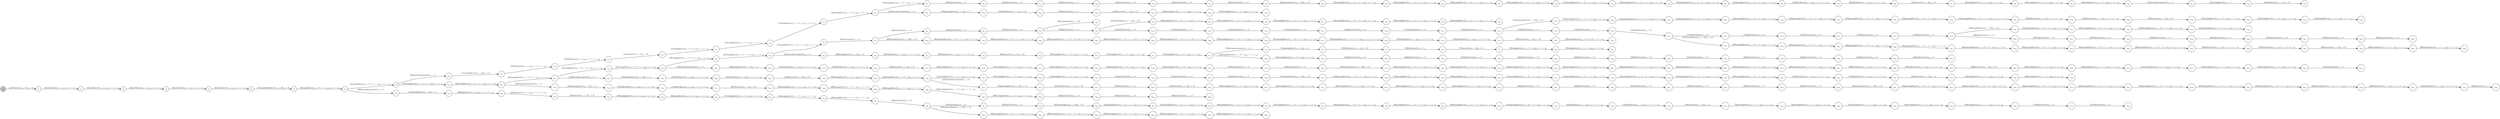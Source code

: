 digraph EFSM{
  graph [rankdir="LR", fontname="Latin Modern Math"];
  node [color="black", fillcolor="white", shape="circle", style="filled", fontname="Latin Modern Math"];
  edge [fontname="Latin Modern Math"];

  s0[fillcolor="gray", label=<s<sub>0</sub>>];
  s1[label=<s<sub>1</sub>>];
  s2[label=<s<sub>2</sub>>];
  s3[label=<s<sub>3</sub>>];
  s4[label=<s<sub>4</sub>>];
  s5[label=<s<sub>5</sub>>];
  s6[label=<s<sub>6</sub>>];
  s7[label=<s<sub>7</sub>>];
  s8[label=<s<sub>8</sub>>];
  s9[label=<s<sub>9</sub>>];
  s10[label=<s<sub>10</sub>>];
  s11[label=<s<sub>11</sub>>];
  s12[label=<s<sub>12</sub>>];
  s13[label=<s<sub>13</sub>>];
  s14[label=<s<sub>14</sub>>];
  s15[label=<s<sub>15</sub>>];
  s16[label=<s<sub>16</sub>>];
  s17[label=<s<sub>17</sub>>];
  s18[label=<s<sub>18</sub>>];
  s19[label=<s<sub>19</sub>>];
  s20[label=<s<sub>20</sub>>];
  s21[label=<s<sub>21</sub>>];
  s22[label=<s<sub>22</sub>>];
  s23[label=<s<sub>23</sub>>];
  s24[label=<s<sub>24</sub>>];
  s25[label=<s<sub>25</sub>>];
  s26[label=<s<sub>26</sub>>];
  s27[label=<s<sub>27</sub>>];
  s28[label=<s<sub>28</sub>>];
  s29[label=<s<sub>29</sub>>];
  s30[label=<s<sub>30</sub>>];
  s31[label=<s<sub>31</sub>>];
  s32[label=<s<sub>32</sub>>];
  s33[label=<s<sub>33</sub>>];
  s34[label=<s<sub>34</sub>>];
  s35[label=<s<sub>35</sub>>];
  s36[label=<s<sub>36</sub>>];
  s37[label=<s<sub>37</sub>>];
  s38[label=<s<sub>38</sub>>];
  s39[label=<s<sub>39</sub>>];
  s40[label=<s<sub>40</sub>>];
  s41[label=<s<sub>41</sub>>];
  s42[label=<s<sub>42</sub>>];
  s43[label=<s<sub>43</sub>>];
  s44[label=<s<sub>44</sub>>];
  s45[label=<s<sub>45</sub>>];
  s46[label=<s<sub>46</sub>>];
  s47[label=<s<sub>47</sub>>];
  s48[label=<s<sub>48</sub>>];
  s49[label=<s<sub>49</sub>>];
  s50[label=<s<sub>50</sub>>];
  s51[label=<s<sub>51</sub>>];
  s52[label=<s<sub>52</sub>>];
  s53[label=<s<sub>53</sub>>];
  s54[label=<s<sub>54</sub>>];
  s55[label=<s<sub>55</sub>>];
  s56[label=<s<sub>56</sub>>];
  s57[label=<s<sub>57</sub>>];
  s58[label=<s<sub>58</sub>>];
  s59[label=<s<sub>59</sub>>];
  s60[label=<s<sub>60</sub>>];
  s61[label=<s<sub>61</sub>>];
  s62[label=<s<sub>62</sub>>];
  s63[label=<s<sub>63</sub>>];
  s64[label=<s<sub>64</sub>>];
  s65[label=<s<sub>65</sub>>];
  s66[label=<s<sub>66</sub>>];
  s67[label=<s<sub>67</sub>>];
  s68[label=<s<sub>68</sub>>];
  s69[label=<s<sub>69</sub>>];
  s70[label=<s<sub>70</sub>>];
  s71[label=<s<sub>71</sub>>];
  s72[label=<s<sub>72</sub>>];
  s73[label=<s<sub>73</sub>>];
  s74[label=<s<sub>74</sub>>];
  s75[label=<s<sub>75</sub>>];
  s76[label=<s<sub>76</sub>>];
  s77[label=<s<sub>77</sub>>];
  s78[label=<s<sub>78</sub>>];
  s79[label=<s<sub>79</sub>>];
  s80[label=<s<sub>80</sub>>];
  s81[label=<s<sub>81</sub>>];
  s82[label=<s<sub>82</sub>>];
  s83[label=<s<sub>83</sub>>];
  s84[label=<s<sub>84</sub>>];
  s85[label=<s<sub>85</sub>>];
  s86[label=<s<sub>86</sub>>];
  s87[label=<s<sub>87</sub>>];
  s88[label=<s<sub>88</sub>>];
  s89[label=<s<sub>89</sub>>];
  s90[label=<s<sub>90</sub>>];
  s91[label=<s<sub>91</sub>>];
  s92[label=<s<sub>92</sub>>];
  s93[label=<s<sub>93</sub>>];
  s94[label=<s<sub>94</sub>>];
  s95[label=<s<sub>95</sub>>];
  s96[label=<s<sub>96</sub>>];
  s97[label=<s<sub>97</sub>>];
  s98[label=<s<sub>98</sub>>];
  s99[label=<s<sub>99</sub>>];
  s100[label=<s<sub>100</sub>>];
  s101[label=<s<sub>101</sub>>];
  s102[label=<s<sub>102</sub>>];
  s103[label=<s<sub>103</sub>>];
  s104[label=<s<sub>104</sub>>];
  s105[label=<s<sub>105</sub>>];
  s106[label=<s<sub>106</sub>>];
  s107[label=<s<sub>107</sub>>];
  s108[label=<s<sub>108</sub>>];
  s109[label=<s<sub>109</sub>>];
  s110[label=<s<sub>110</sub>>];
  s111[label=<s<sub>111</sub>>];
  s112[label=<s<sub>112</sub>>];
  s113[label=<s<sub>113</sub>>];
  s114[label=<s<sub>114</sub>>];
  s115[label=<s<sub>115</sub>>];
  s116[label=<s<sub>116</sub>>];
  s117[label=<s<sub>117</sub>>];
  s118[label=<s<sub>118</sub>>];
  s119[label=<s<sub>119</sub>>];
  s120[label=<s<sub>120</sub>>];
  s121[label=<s<sub>121</sub>>];
  s122[label=<s<sub>122</sub>>];
  s123[label=<s<sub>123</sub>>];
  s124[label=<s<sub>124</sub>>];
  s125[label=<s<sub>125</sub>>];
  s126[label=<s<sub>126</sub>>];
  s127[label=<s<sub>127</sub>>];
  s128[label=<s<sub>128</sub>>];
  s129[label=<s<sub>129</sub>>];
  s130[label=<s<sub>130</sub>>];
  s131[label=<s<sub>131</sub>>];
  s132[label=<s<sub>132</sub>>];
  s133[label=<s<sub>133</sub>>];
  s134[label=<s<sub>134</sub>>];
  s135[label=<s<sub>135</sub>>];
  s136[label=<s<sub>136</sub>>];
  s137[label=<s<sub>137</sub>>];
  s138[label=<s<sub>138</sub>>];
  s139[label=<s<sub>139</sub>>];
  s140[label=<s<sub>140</sub>>];
  s141[label=<s<sub>141</sub>>];
  s142[label=<s<sub>142</sub>>];
  s143[label=<s<sub>143</sub>>];
  s144[label=<s<sub>144</sub>>];
  s145[label=<s<sub>145</sub>>];
  s146[label=<s<sub>146</sub>>];
  s147[label=<s<sub>147</sub>>];
  s148[label=<s<sub>148</sub>>];
  s149[label=<s<sub>149</sub>>];
  s150[label=<s<sub>150</sub>>];
  s151[label=<s<sub>151</sub>>];
  s152[label=<s<sub>152</sub>>];
  s153[label=<s<sub>153</sub>>];
  s154[label=<s<sub>154</sub>>];
  s155[label=<s<sub>155</sub>>];
  s156[label=<s<sub>156</sub>>];
  s157[label=<s<sub>157</sub>>];
  s158[label=<s<sub>158</sub>>];
  s159[label=<s<sub>159</sub>>];
  s160[label=<s<sub>160</sub>>];
  s161[label=<s<sub>161</sub>>];
  s162[label=<s<sub>162</sub>>];
  s163[label=<s<sub>163</sub>>];
  s164[label=<s<sub>164</sub>>];
  s165[label=<s<sub>165</sub>>];
  s166[label=<s<sub>166</sub>>];
  s167[label=<s<sub>167</sub>>];
  s168[label=<s<sub>168</sub>>];
  s169[label=<s<sub>169</sub>>];
  s170[label=<s<sub>170</sub>>];
  s171[label=<s<sub>171</sub>>];
  s172[label=<s<sub>172</sub>>];
  s173[label=<s<sub>173</sub>>];
  s174[label=<s<sub>174</sub>>];
  s175[label=<s<sub>175</sub>>];
  s176[label=<s<sub>176</sub>>];
  s177[label=<s<sub>177</sub>>];
  s178[label=<s<sub>178</sub>>];
  s179[label=<s<sub>179</sub>>];
  s180[label=<s<sub>180</sub>>];
  s181[label=<s<sub>181</sub>>];
  s182[label=<s<sub>182</sub>>];
  s183[label=<s<sub>183</sub>>];
  s184[label=<s<sub>184</sub>>];
  s185[label=<s<sub>185</sub>>];
  s186[label=<s<sub>186</sub>>];
  s187[label=<s<sub>187</sub>>];
  s188[label=<s<sub>188</sub>>];
  s189[label=<s<sub>189</sub>>];
  s190[label=<s<sub>190</sub>>];
  s191[label=<s<sub>191</sub>>];
  s192[label=<s<sub>192</sub>>];
  s193[label=<s<sub>193</sub>>];
  s194[label=<s<sub>194</sub>>];
  s195[label=<s<sub>195</sub>>];
  s196[label=<s<sub>196</sub>>];
  s197[label=<s<sub>197</sub>>];
  s198[label=<s<sub>198</sub>>];
  s199[label=<s<sub>199</sub>>];
  s200[label=<s<sub>200</sub>>];
  s201[label=<s<sub>201</sub>>];
  s202[label=<s<sub>202</sub>>];
  s203[label=<s<sub>203</sub>>];
  s204[label=<s<sub>204</sub>>];
  s205[label=<s<sub>205</sub>>];
  s206[label=<s<sub>206</sub>>];
  s207[label=<s<sub>207</sub>>];
  s208[label=<s<sub>208</sub>>];
  s209[label=<s<sub>209</sub>>];
  s210[label=<s<sub>210</sub>>];
  s211[label=<s<sub>211</sub>>];
  s212[label=<s<sub>212</sub>>];
  s213[label=<s<sub>213</sub>>];
  s214[label=<s<sub>214</sub>>];
  s215[label=<s<sub>215</sub>>];
  s216[label=<s<sub>216</sub>>];
  s217[label=<s<sub>217</sub>>];
  s218[label=<s<sub>218</sub>>];
  s219[label=<s<sub>219</sub>>];
  s220[label=<s<sub>220</sub>>];
  s221[label=<s<sub>221</sub>>];
  s222[label=<s<sub>222</sub>>];
  s223[label=<s<sub>223</sub>>];
  s224[label=<s<sub>224</sub>>];
  s225[label=<s<sub>225</sub>>];
  s226[label=<s<sub>226</sub>>];
  s227[label=<s<sub>227</sub>>];
  s228[label=<s<sub>228</sub>>];
  s229[label=<s<sub>229</sub>>];
  s230[label=<s<sub>230</sub>>];
  s231[label=<s<sub>231</sub>>];
  s232[label=<s<sub>232</sub>>];
  s233[label=<s<sub>233</sub>>];
  s234[label=<s<sub>234</sub>>];
  s235[label=<s<sub>235</sub>>];
  s236[label=<s<sub>236</sub>>];
  s237[label=<s<sub>237</sub>>];
  s238[label=<s<sub>238</sub>>];
  s239[label=<s<sub>239</sub>>];
  s240[label=<s<sub>240</sub>>];
  s241[label=<s<sub>241</sub>>];
  s242[label=<s<sub>242</sub>>];
  s243[label=<s<sub>243</sub>>];
  s244[label=<s<sub>244</sub>>];
  s245[label=<s<sub>245</sub>>];
  s246[label=<s<sub>246</sub>>];
  s247[label=<s<sub>247</sub>>];
  s248[label=<s<sub>248</sub>>];
  s249[label=<s<sub>249</sub>>];
  s250[label=<s<sub>250</sub>>];
  s251[label=<s<sub>251</sub>>];
  s252[label=<s<sub>252</sub>>];
  s253[label=<s<sub>253</sub>>];
  s254[label=<s<sub>254</sub>>];
  s255[label=<s<sub>255</sub>>];
  s256[label=<s<sub>256</sub>>];
  s257[label=<s<sub>257</sub>>];
  s258[label=<s<sub>258</sub>>];
  s259[label=<s<sub>259</sub>>];
  s260[label=<s<sub>260</sub>>];
  s261[label=<s<sub>261</sub>>];
  s262[label=<s<sub>262</sub>>];
  s263[label=<s<sub>263</sub>>];
  s264[label=<s<sub>264</sub>>];
  s265[label=<s<sub>265</sub>>];
  s266[label=<s<sub>266</sub>>];
  s267[label=<s<sub>267</sub>>];
  s268[label=<s<sub>268</sub>>];
  s269[label=<s<sub>269</sub>>];
  s270[label=<s<sub>270</sub>>];
  s271[label=<s<sub>271</sub>>];
  s272[label=<s<sub>272</sub>>];
  s273[label=<s<sub>273</sub>>];
  s274[label=<s<sub>274</sub>>];
  s275[label=<s<sub>275</sub>>];
  s276[label=<s<sub>276</sub>>];
  s277[label=<s<sub>277</sub>>];
  s278[label=<s<sub>278</sub>>];
  s279[label=<s<sub>279</sub>>];
  s280[label=<s<sub>280</sub>>];
  s281[label=<s<sub>281</sub>>];
  s282[label=<s<sub>282</sub>>];
  s283[label=<s<sub>283</sub>>];
  s284[label=<s<sub>284</sub>>];
  s285[label=<s<sub>285</sub>>];
  s286[label=<s<sub>286</sub>>];
  s287[label=<s<sub>287</sub>>];
  s288[label=<s<sub>288</sub>>];
  s289[label=<s<sub>289</sub>>];
  s290[label=<s<sub>290</sub>>];
  s291[label=<s<sub>291</sub>>];
  s292[label=<s<sub>292</sub>>];
  s293[label=<s<sub>293</sub>>];
  s294[label=<s<sub>294</sub>>];
  s295[label=<s<sub>295</sub>>];
  s296[label=<s<sub>296</sub>>];
  s297[label=<s<sub>297</sub>>];
  s298[label=<s<sub>298</sub>>];
  s299[label=<s<sub>299</sub>>];
  s300[label=<s<sub>300</sub>>];
  s301[label=<s<sub>301</sub>>];
  s302[label=<s<sub>302</sub>>];
  s303[label=<s<sub>303</sub>>];
  s304[label=<s<sub>304</sub>>];
  s305[label=<s<sub>305</sub>>];

  s0->s1[label=<<i> [1]setTimer:0/o<sub>1</sub> := 5&#91;r<sub>1</sub> := 4&#93;</i>>];
  s1->s2[label=<<i> [2]waitTimer:0/o<sub>1</sub> := r<sub>1</sub>&#91;r<sub>1</sub> := -1 + r<sub>1</sub>&#93;</i>>];
  s2->s3[label=<<i> [3]waitTimer:0/o<sub>1</sub> := r<sub>1</sub>&#91;r<sub>1</sub> := -1 + r<sub>1</sub>&#93;</i>>];
  s3->s4[label=<<i> [4]waitTimer:0/o<sub>1</sub> := r<sub>1</sub>&#91;r<sub>1</sub> := -1 + r<sub>1</sub>&#93;</i>>];
  s4->s5[label=<<i> [5]waitTimer:0/o<sub>1</sub> := r<sub>1</sub>&#91;r<sub>1</sub> := -1 + r<sub>1</sub>&#93;</i>>];
  s5->s6[label=<<i> [6]waitTimer:0/o<sub>1</sub> := r<sub>1</sub>&#91;r<sub>1</sub> := -1 + r<sub>1</sub>&#93;</i>>];
  s6->s7[label=<<i> [7]systemInitReady:0/o<sub>1</sub> := 10&#91;r<sub>2</sub> := 0&#93;</i>>];
  s7->s8[label=<<i> [8]closingDoor:0/o<sub>1</sub> := 9 + -1 &times; r<sub>2</sub>&#91;r<sub>2</sub> := 1 + r<sub>2</sub>&#93;</i>>];
  s8->s9[label=<<i> [9]closingDoor:0/o<sub>1</sub> := 9 + -1 &times; r<sub>2</sub>&#91;r<sub>2</sub> := 1 + r<sub>2</sub>&#93;</i>>];
  s9->s10[label=<<i> [10]buttonInterrupted:0/o<sub>1</sub> := 3</i>>];
  s10->s11[label=<<i> [11]openingDoor:0/o<sub>1</sub> := 2&#91;r<sub>3</sub> := 1&#93;</i>>];
  s11->s12[label=<<i> [12]fullyOpen:0/o<sub>1</sub> := r<sub>3</sub>&#91;r<sub>3</sub> := 1 + -1 &times; r<sub>3</sub>&#93;</i>>];
  s12->s13[label=<<i> [13]fullyOpen:0/o<sub>1</sub> := r<sub>3</sub>&#91;r<sub>3</sub> := 1 + -1 &times; r<sub>3</sub>&#93;</i>>];
  s13->s14[label=<<i> [14]timeout:0/o<sub>1</sub> := 5&#91;r<sub>4</sub> := 9&#93;</i>>];
  s14->s15[label=<<i> [15]closingDoor:0/o<sub>1</sub> := -5 + r<sub>4</sub>&#91;r<sub>4</sub> := -1 + r<sub>4</sub>&#93;</i>>];
  s15->s16[label=<<i> [16]closingDoor:0/o<sub>1</sub> := -5 + r<sub>4</sub>&#91;r<sub>4</sub> := -1 + r<sub>4</sub>&#93;</i>>];
  s16->s17[label=<<i> [17]closingDoor:0/o<sub>1</sub> := -5 + r<sub>4</sub>&#91;r<sub>4</sub> := -1 + r<sub>4</sub>&#93;</i>>];
  s17->s18[label=<<i> [18]closingDoor:0/o<sub>1</sub> := -5 + r<sub>4</sub>&#91;r<sub>4</sub> := -1 + r<sub>4</sub>&#93;</i>>];
  s18->s19[label=<<i> [19]closingDoor:0/o<sub>1</sub> := -5 + r<sub>4</sub>&#91;r<sub>4</sub> := -1 + r<sub>4</sub>&#93;</i>>];
  s19->s20[label=<<i> [20]fullyClosed:0/o<sub>1</sub> := 0</i>>];
  s20->s21[label=<<i> [21]fullyClosed:0/o<sub>1</sub> := 0</i>>];
  s21->s22[label=<<i> [22]fullyClosed:0/o<sub>1</sub> := 0</i>>];
  s22->s23[label=<<i> [23]fullyClosed:0/o<sub>1</sub> := 0</i>>];
  s23->s24[label=<<i> [24]fullyClosed:0/o<sub>1</sub> := 0</i>>];
  s24->s25[label=<<i> [25]fullyClosed:0/o<sub>1</sub> := 0</i>>];
  s25->s26[label=<<i> [26]requestOpen:0/o<sub>1</sub> := 10&#91;r<sub>5</sub> := 2&#93;</i>>];
  s26->s27[label=<<i> [27]openingDoor:0/o<sub>1</sub> := 11 + -1 &times; r<sub>5</sub>&#91;r<sub>5</sub> := 1 + r<sub>5</sub>&#93;</i>>];
  s27->s28[label=<<i> [28]openingDoor:0/o<sub>1</sub> := 11 + -1 &times; r<sub>5</sub>&#91;r<sub>5</sub> := 1 + r<sub>5</sub>&#93;</i>>];
  s28->s29[label=<<i> [29]openingDoor:0/o<sub>1</sub> := 11 + -1 &times; r<sub>5</sub>&#91;r<sub>5</sub> := 1 + r<sub>5</sub>&#93;</i>>];
  s29->s30[label=<<i> [30]openingDoor:0/o<sub>1</sub> := 11 + -1 &times; r<sub>5</sub>&#91;r<sub>5</sub> := 1 + r<sub>5</sub>&#93;</i>>];
  s30->s31[label=<<i> [31]openingDoor:0/o<sub>1</sub> := 11 + -1 &times; r<sub>5</sub>&#91;r<sub>5</sub> := 1 + r<sub>5</sub>&#93;</i>>];
  s31->s32[label=<<i> [32]openingDoor:0/o<sub>1</sub> := 11 + -1 &times; r<sub>5</sub>&#91;r<sub>5</sub> := 1 + r<sub>5</sub>&#93;</i>>];
  s32->s33[label=<<i> [33]openingDoor:0/o<sub>1</sub> := 11 + -1 &times; r<sub>5</sub>&#91;r<sub>5</sub> := 1 + r<sub>5</sub>&#93;</i>>];
  s33->s34[label=<<i> [34]openingDoor:0/o<sub>1</sub> := 11 + -1 &times; r<sub>5</sub>&#91;r<sub>5</sub> := 1 + r<sub>5</sub>&#93;</i>>];
  s34->s35[label=<<i> [35]fullyOpen:0/o<sub>1</sub> := r<sub>3</sub>&#91;r<sub>3</sub> := 1 + -1 &times; r<sub>3</sub>&#93;</i>>];
  s35->s36[label=<<i> [36]fullyOpen:0/o<sub>1</sub> := r<sub>3</sub>&#91;r<sub>3</sub> := 1 + -1 &times; r<sub>3</sub>&#93;</i>>];
  s36->s37[label=<<i> [37]timeout:0/o<sub>1</sub> := 5&#91;r<sub>6</sub> := 5&#93;</i>>];
  s37->s38[label=<<i> [38]closingDoor:0/o<sub>1</sub> := -1 + r<sub>6</sub>&#91;r<sub>6</sub> := -1 + r<sub>6</sub>&#93;</i>>];
  s38->s39[label=<<i> [39]closingDoor:0/o<sub>1</sub> := -1 + r<sub>6</sub>&#91;r<sub>6</sub> := -1 + r<sub>6</sub>&#93;</i>>];
  s39->s40[label=<<i> [40]closingDoor:0/o<sub>1</sub> := -1 + r<sub>6</sub>&#91;r<sub>6</sub> := -1 + r<sub>6</sub>&#93;</i>>];
  s40->s41[label=<<i> [41]buttonInterrupted:0/o<sub>1</sub> := 3</i>>];
  s41->s42[label=<<i> [42]openingDoor:0/o<sub>1</sub> := 2</i>>];
  s42->s43[label=<<i> [43]fullyOpen:0/o<sub>1</sub> := 1&#91;r<sub>7</sub> := 0&#93;</i>>];
  s9->s44[label=<<i> [44]closingDoor:0/o<sub>1</sub> := 9 + -1 &times; r<sub>2</sub>&#91;r<sub>2</sub> := 1 + r<sub>2</sub>&#93;</i>>];
  s44->s45[label=<<i> [45]closingDoor:0/o<sub>1</sub> := 9 + -1 &times; r<sub>2</sub>&#91;r<sub>2</sub> := 1 + r<sub>2</sub>&#93;</i>>];
  s45->s46[label=<<i> [46]closingDoor:0/o<sub>1</sub> := 9 + -1 &times; r<sub>2</sub>&#91;r<sub>2</sub> := 1 + r<sub>2</sub>&#93;</i>>];
  s46->s47[label=<<i> [47]closingDoor:0/o<sub>1</sub> := 9 + -1 &times; r<sub>2</sub>&#91;r<sub>2</sub> := 1 + r<sub>2</sub>&#93;</i>>];
  s47->s48[label=<<i> [48]closingDoor:0/o<sub>1</sub> := 9 + -1 &times; r<sub>2</sub>&#91;r<sub>2</sub> := 1 + r<sub>2</sub>&#93;</i>>];
  s48->s49[label=<<i> [49]closingDoor:0/o<sub>1</sub> := 9 + -1 &times; r<sub>2</sub>&#91;r<sub>2</sub> := 1 + r<sub>2</sub>&#93;</i>>];
  s49->s50[label=<<i> [50]closingDoor:0/o<sub>1</sub> := 9 + -1 &times; r<sub>2</sub>&#91;r<sub>2</sub> := 1 + r<sub>2</sub>&#93;</i>>];
  s50->s51[label=<<i> [51]closingDoor:0/o<sub>1</sub> := 9 + -1 &times; r<sub>2</sub>&#91;r<sub>2</sub> := 1 + r<sub>2</sub>&#93;</i>>];
  s51->s52[label=<<i> [52]fullyClosed:0/o<sub>1</sub> := 0</i>>];
  s52->s53[label=<<i> [53]fullyClosed:0/o<sub>1</sub> := 0</i>>];
  s53->s54[label=<<i> [54]fullyClosed:0/o<sub>1</sub> := 0</i>>];
  s54->s55[label=<<i> [55]fullyClosed:0/o<sub>1</sub> := 0</i>>];
  s55->s56[label=<<i> [56]requestOpen:0/o<sub>1</sub> := 10</i>>];
  s55->s57[label=<<i> [57]fullyClosed:0/o<sub>1</sub> := 0</i>>];
  s57->s58[label=<<i> [58]requestOpen:0/o<sub>1</sub> := 10&#91;r<sub>5</sub> := 2&#93;</i>>];
  s58->s59[label=<<i> [59]openingDoor:0/o<sub>1</sub> := 11 + -1 &times; r<sub>5</sub>&#91;r<sub>5</sub> := 1 + r<sub>5</sub>&#93;</i>>];
  s59->s60[label=<<i> [60]openingDoor:0/o<sub>1</sub> := 11 + -1 &times; r<sub>5</sub>&#91;r<sub>5</sub> := 1 + r<sub>5</sub>&#93;</i>>];
  s60->s61[label=<<i> [61]openingDoor:0/o<sub>1</sub> := 11 + -1 &times; r<sub>5</sub>&#91;r<sub>5</sub> := 1 + r<sub>5</sub>&#93;</i>>];
  s61->s62[label=<<i> [62]openingDoor:0/o<sub>1</sub> := 11 + -1 &times; r<sub>5</sub>&#91;r<sub>5</sub> := 1 + r<sub>5</sub>&#93;</i>>];
  s62->s63[label=<<i> [63]openingDoor:0/o<sub>1</sub> := 11 + -1 &times; r<sub>5</sub>&#91;r<sub>5</sub> := 1 + r<sub>5</sub>&#93;</i>>];
  s63->s64[label=<<i> [64]openingDoor:0/o<sub>1</sub> := 11 + -1 &times; r<sub>5</sub>&#91;r<sub>5</sub> := 1 + r<sub>5</sub>&#93;</i>>];
  s50->s65[label=<<i> [65]buttonInterrupted:0/o<sub>1</sub> := 3</i>>];
  s65->s66[label=<<i> [66]openingDoor:0/o<sub>1</sub> := 2&#91;r<sub>3</sub> := 1&#93;</i>>];
  s66->s67[label=<<i> [67]fullyOpen:0/o<sub>1</sub> := r<sub>3</sub>&#91;r<sub>3</sub> := 1 + -1 &times; r<sub>3</sub>&#93;</i>>];
  s67->s68[label=<<i> [68]fullyOpen:0/o<sub>1</sub> := r<sub>3</sub>&#91;r<sub>3</sub> := 1 + -1 &times; r<sub>3</sub>&#93;</i>>];
  s68->s69[label=<<i> [69]timeout:0/o<sub>1</sub> := 5&#91;r<sub>4</sub> := 9&#93;</i>>];
  s69->s70[label=<<i> [70]closingDoor:0/o<sub>1</sub> := -5 + r<sub>4</sub>&#91;r<sub>4</sub> := -1 + r<sub>4</sub>&#93;</i>>];
  s70->s71[label=<<i> [71]closingDoor:0/o<sub>1</sub> := -5 + r<sub>4</sub>&#91;r<sub>4</sub> := -1 + r<sub>4</sub>&#93;</i>>];
  s71->s72[label=<<i> [72]closingDoor:0/o<sub>1</sub> := -5 + r<sub>4</sub>&#91;r<sub>4</sub> := -1 + r<sub>4</sub>&#93;</i>>];
  s72->s73[label=<<i> [73]buttonInterrupted:0/o<sub>1</sub> := 3</i>>];
  s73->s74[label=<<i> [74]openingDoor:0/o<sub>1</sub> := 2&#91;r<sub>7</sub> := 1&#93;</i>>];
  s74->s75[label=<<i> [75]fullyOpen:0/o<sub>1</sub> := r<sub>7</sub>&#91;r<sub>7</sub> := 0&#93;</i>>];
  s75->s76[label=<<i> [76]fullyOpen:0/o<sub>1</sub> := r<sub>7</sub></i>>];
  s76->s77[label=<<i> [77]timeout:0/o<sub>1</sub> := 5&#91;r<sub>6</sub> := 5&#93;</i>>];
  s77->s78[label=<<i> [78]closingDoor:0/o<sub>1</sub> := -1 + r<sub>6</sub>&#91;r<sub>6</sub> := -1 + r<sub>6</sub>&#93;</i>>];
  s78->s79[label=<<i> [79]closingDoor:0/o<sub>1</sub> := -1 + r<sub>6</sub>&#91;r<sub>6</sub> := -1 + r<sub>6</sub>&#93;</i>>];
  s8->s80[label=<<i> [80]buttonInterrupted:0/o<sub>1</sub> := 3</i>>];
  s80->s81[label=<<i> [81]openingDoor:0/o<sub>1</sub> := 2&#91;r<sub>3</sub> := 1&#93;</i>>];
  s81->s82[label=<<i> [82]fullyOpen:0/o<sub>1</sub> := r<sub>3</sub>&#91;r<sub>3</sub> := 1 + -1 &times; r<sub>3</sub>&#93;</i>>];
  s82->s83[label=<<i> [83]fullyOpen:0/o<sub>1</sub> := r<sub>3</sub>&#91;r<sub>3</sub> := 1 + -1 &times; r<sub>3</sub>&#93;</i>>];
  s83->s84[label=<<i> [84]timeout:0/o<sub>1</sub> := 5&#91;r<sub>4</sub> := 9&#93;</i>>];
  s84->s85[label=<<i> [85]closingDoor:0/o<sub>1</sub> := -5 + r<sub>4</sub>&#91;r<sub>4</sub> := -1 + r<sub>4</sub>&#93;</i>>];
  s85->s86[label=<<i> [86]closingDoor:0/o<sub>1</sub> := -5 + r<sub>4</sub>&#91;r<sub>4</sub> := -1 + r<sub>4</sub>&#93;</i>>];
  s86->s87[label=<<i> [87]closingDoor:0/o<sub>1</sub> := -5 + r<sub>4</sub>&#91;r<sub>4</sub> := -1 + r<sub>4</sub>&#93;</i>>];
  s87->s88[label=<<i> [88]closingDoor:0/o<sub>1</sub> := -5 + r<sub>4</sub>&#91;r<sub>4</sub> := -1 + r<sub>4</sub>&#93;</i>>];
  s88->s89[label=<<i> [89]closingDoor:0/o<sub>1</sub> := -5 + r<sub>4</sub>&#91;r<sub>4</sub> := -1 + r<sub>4</sub>&#93;</i>>];
  s89->s90[label=<<i> [90]fullyClosed:0/o<sub>1</sub> := 0</i>>];
  s90->s91[label=<<i> [91]fullyClosed:0/o<sub>1</sub> := 0</i>>];
  s91->s92[label=<<i> [92]fullyClosed:0/o<sub>1</sub> := 0</i>>];
  s92->s93[label=<<i> [93]requestOpen:0/o<sub>1</sub> := 10&#91;r<sub>5</sub> := 2&#93;</i>>];
  s93->s94[label=<<i> [94]openingDoor:0/o<sub>1</sub> := 11 + -1 &times; r<sub>5</sub>&#91;r<sub>5</sub> := 1 + r<sub>5</sub>&#93;</i>>];
  s94->s95[label=<<i> [95]openingDoor:0/o<sub>1</sub> := 11 + -1 &times; r<sub>5</sub>&#91;r<sub>5</sub> := 1 + r<sub>5</sub>&#93;</i>>];
  s95->s96[label=<<i> [96]openingDoor:0/o<sub>1</sub> := 11 + -1 &times; r<sub>5</sub>&#91;r<sub>5</sub> := 1 + r<sub>5</sub>&#93;</i>>];
  s96->s97[label=<<i> [97]openingDoor:0/o<sub>1</sub> := 11 + -1 &times; r<sub>5</sub>&#91;r<sub>5</sub> := 1 + r<sub>5</sub>&#93;</i>>];
  s97->s98[label=<<i> [98]openingDoor:0/o<sub>1</sub> := 11 + -1 &times; r<sub>5</sub>&#91;r<sub>5</sub> := 1 + r<sub>5</sub>&#93;</i>>];
  s98->s99[label=<<i> [99]openingDoor:0/o<sub>1</sub> := 11 + -1 &times; r<sub>5</sub>&#91;r<sub>5</sub> := 1 + r<sub>5</sub>&#93;</i>>];
  s99->s100[label=<<i> [100]openingDoor:0/o<sub>1</sub> := 11 + -1 &times; r<sub>5</sub>&#91;r<sub>5</sub> := 1 + r<sub>5</sub>&#93;</i>>];
  s100->s101[label=<<i> [101]openingDoor:0/o<sub>1</sub> := 11 + -1 &times; r<sub>5</sub>&#91;r<sub>5</sub> := 1 + r<sub>5</sub>&#93;</i>>];
  s101->s102[label=<<i> [102]fullyOpen:0/o<sub>1</sub> := r<sub>3</sub>&#91;r<sub>3</sub> := 1 + -1 &times; r<sub>3</sub>&#93;</i>>];
  s102->s103[label=<<i> [103]fullyOpen:0/o<sub>1</sub> := r<sub>3</sub>&#91;r<sub>3</sub> := 1 + -1 &times; r<sub>3</sub>&#93;</i>>];
  s103->s104[label=<<i> [104]timeout:0/o<sub>1</sub> := 5&#91;r<sub>6</sub> := 5&#93;</i>>];
  s104->s105[label=<<i> [105]closingDoor:0/o<sub>1</sub> := -1 + r<sub>6</sub>&#91;r<sub>6</sub> := -1 + r<sub>6</sub>&#93;</i>>];
  s105->s106[label=<<i> [106]closingDoor:0/o<sub>1</sub> := -1 + r<sub>6</sub>&#91;r<sub>6</sub> := -1 + r<sub>6</sub>&#93;</i>>];
  s106->s107[label=<<i> [107]closingDoor:0/o<sub>1</sub> := -1 + r<sub>6</sub>&#91;r<sub>6</sub> := -1 + r<sub>6</sub>&#93;</i>>];
  s107->s108[label=<<i> [108]closingDoor:0/o<sub>1</sub> := -1 + r<sub>6</sub>&#91;r<sub>6</sub> := -1 + r<sub>6</sub>&#93;</i>>];
  s108->s109[label=<<i> [109]closingDoor:0/o<sub>1</sub> := -1 + r<sub>6</sub>&#91;r<sub>6</sub> := -1 + r<sub>6</sub>&#93;</i>>];
  s109->s110[label=<<i> [110]fullyClosed:0/o<sub>1</sub> := 0</i>>];
  s110->s111[label=<<i> [111]fullyClosed:0/o<sub>1</sub> := 0</i>>];
  s57->s112[label=<<i> [112]fullyClosed:0/o<sub>1</sub> := 0</i>>];
  s112->s113[label=<<i> [113]fullyClosed:0/o<sub>1</sub> := 0</i>>];
  s113->s114[label=<<i> [114]fullyClosed:0/o<sub>1</sub> := 0</i>>];
  s114->s115[label=<<i> [115]fullyClosed:0/o<sub>1</sub> := 0</i>>];
  s115->s116[label=<<i> [116]fullyClosed:0/o<sub>1</sub> := 0</i>>];
  s116->s117[label=<<i> [117]fullyClosed:0/o<sub>1</sub> := 0</i>>];
  s117->s118[label=<<i> [118]fullyClosed:0/o<sub>1</sub> := 0</i>>];
  s118->s119[label=<<i> [119]requestOpen:0/o<sub>1</sub> := 10&#91;r<sub>5</sub> := 2&#93;</i>>];
  s119->s120[label=<<i> [120]openingDoor:0/o<sub>1</sub> := 11 + -1 &times; r<sub>5</sub>&#91;r<sub>5</sub> := 1 + r<sub>5</sub>&#93;</i>>];
  s120->s121[label=<<i> [121]openingDoor:0/o<sub>1</sub> := 11 + -1 &times; r<sub>5</sub>&#91;r<sub>5</sub> := 1 + r<sub>5</sub>&#93;</i>>];
  s121->s122[label=<<i> [122]openingDoor:0/o<sub>1</sub> := 11 + -1 &times; r<sub>5</sub>&#91;r<sub>5</sub> := 1 + r<sub>5</sub>&#93;</i>>];
  s122->s123[label=<<i> [123]openingDoor:0/o<sub>1</sub> := 11 + -1 &times; r<sub>5</sub>&#91;r<sub>5</sub> := 1 + r<sub>5</sub>&#93;</i>>];
  s123->s124[label=<<i> [124]openingDoor:0/o<sub>1</sub> := 11 + -1 &times; r<sub>5</sub>&#91;r<sub>5</sub> := 1 + r<sub>5</sub>&#93;</i>>];
  s124->s125[label=<<i> [125]openingDoor:0/o<sub>1</sub> := 11 + -1 &times; r<sub>5</sub>&#91;r<sub>5</sub> := 1 + r<sub>5</sub>&#93;</i>>];
  s125->s126[label=<<i> [126]openingDoor:0/o<sub>1</sub> := 11 + -1 &times; r<sub>5</sub>&#91;r<sub>5</sub> := 1 + r<sub>5</sub>&#93;</i>>];
  s126->s127[label=<<i> [127]openingDoor:0/o<sub>1</sub> := 11 + -1 &times; r<sub>5</sub>&#91;r<sub>3</sub> := 1, r<sub>5</sub> := 1 + r<sub>5</sub>&#93;</i>>];
  s127->s128[label=<<i> [128]fullyOpen:0/o<sub>1</sub> := r<sub>3</sub>&#91;r<sub>3</sub> := 1 + -1 &times; r<sub>3</sub>&#93;</i>>];
  s128->s129[label=<<i> [129]fullyOpen:0/o<sub>1</sub> := r<sub>3</sub>&#91;r<sub>3</sub> := 1 + -1 &times; r<sub>3</sub>&#93;</i>>];
  s129->s130[label=<<i> [130]timeout:0/o<sub>1</sub> := 5&#91;r<sub>4</sub> := 9&#93;</i>>];
  s130->s131[label=<<i> [131]closingDoor:0/o<sub>1</sub> := -5 + r<sub>4</sub>&#91;r<sub>4</sub> := -1 + r<sub>4</sub>&#93;</i>>];
  s131->s132[label=<<i> [132]closingDoor:0/o<sub>1</sub> := -5 + r<sub>4</sub>&#91;r<sub>4</sub> := -1 + r<sub>4</sub>&#93;</i>>];
  s132->s133[label=<<i> [133]closingDoor:0/o<sub>1</sub> := -5 + r<sub>4</sub>&#91;r<sub>4</sub> := -1 + r<sub>4</sub>&#93;</i>>];
  s46->s134[label=<<i> [134]buttonInterrupted:0/o<sub>1</sub> := 3</i>>];
  s134->s135[label=<<i> [135]openingDoor:0/o<sub>1</sub> := 2&#91;r<sub>3</sub> := 1&#93;</i>>];
  s135->s136[label=<<i> [136]fullyOpen:0/o<sub>1</sub> := r<sub>3</sub>&#91;r<sub>3</sub> := 1 + -1 &times; r<sub>3</sub>&#93;</i>>];
  s136->s137[label=<<i> [137]fullyOpen:0/o<sub>1</sub> := r<sub>3</sub>&#91;r<sub>3</sub> := 1 + -1 &times; r<sub>3</sub>&#93;</i>>];
  s137->s138[label=<<i> [138]timeout:0/o<sub>1</sub> := 5&#91;r<sub>4</sub> := 9&#93;</i>>];
  s138->s139[label=<<i> [139]closingDoor:0/o<sub>1</sub> := -5 + r<sub>4</sub>&#91;r<sub>4</sub> := -1 + r<sub>4</sub>&#93;</i>>];
  s139->s140[label=<<i> [140]closingDoor:0/o<sub>1</sub> := -5 + r<sub>4</sub>&#91;r<sub>4</sub> := -1 + r<sub>4</sub>&#93;</i>>];
  s140->s141[label=<<i> [141]closingDoor:0/o<sub>1</sub> := -5 + r<sub>4</sub>&#91;r<sub>4</sub> := -1 + r<sub>4</sub>&#93;</i>>];
  s141->s142[label=<<i> [142]closingDoor:0/o<sub>1</sub> := -5 + r<sub>4</sub>&#91;r<sub>4</sub> := -1 + r<sub>4</sub>&#93;</i>>];
  s142->s143[label=<<i> [143]closingDoor:0/o<sub>1</sub> := -5 + r<sub>4</sub>&#91;r<sub>4</sub> := -1 + r<sub>4</sub>&#93;</i>>];
  s143->s144[label=<<i> [144]fullyClosed:0/o<sub>1</sub> := 0</i>>];
  s144->s145[label=<<i> [145]fullyClosed:0/o<sub>1</sub> := 0</i>>];
  s145->s146[label=<<i> [146]fullyClosed:0/o<sub>1</sub> := 0</i>>];
  s146->s147[label=<<i> [147]requestOpen:0/o<sub>1</sub> := 10&#91;r<sub>5</sub> := 2&#93;</i>>];
  s147->s148[label=<<i> [148]openingDoor:0/o<sub>1</sub> := 11 + -1 &times; r<sub>5</sub>&#91;r<sub>5</sub> := 1 + r<sub>5</sub>&#93;</i>>];
  s148->s149[label=<<i> [149]openingDoor:0/o<sub>1</sub> := 11 + -1 &times; r<sub>5</sub>&#91;r<sub>5</sub> := 1 + r<sub>5</sub>&#93;</i>>];
  s149->s150[label=<<i> [150]openingDoor:0/o<sub>1</sub> := 11 + -1 &times; r<sub>5</sub>&#91;r<sub>5</sub> := 1 + r<sub>5</sub>&#93;</i>>];
  s150->s151[label=<<i> [151]openingDoor:0/o<sub>1</sub> := 11 + -1 &times; r<sub>5</sub>&#91;r<sub>5</sub> := 1 + r<sub>5</sub>&#93;</i>>];
  s151->s152[label=<<i> [152]openingDoor:0/o<sub>1</sub> := 11 + -1 &times; r<sub>5</sub>&#91;r<sub>5</sub> := 1 + r<sub>5</sub>&#93;</i>>];
  s152->s153[label=<<i> [153]openingDoor:0/o<sub>1</sub> := 11 + -1 &times; r<sub>5</sub>&#91;r<sub>5</sub> := 1 + r<sub>5</sub>&#93;</i>>];
  s153->s154[label=<<i> [154]openingDoor:0/o<sub>1</sub> := 11 + -1 &times; r<sub>5</sub>&#91;r<sub>5</sub> := 1 + r<sub>5</sub>&#93;</i>>];
  s154->s155[label=<<i> [155]openingDoor:0/o<sub>1</sub> := 11 + -1 &times; r<sub>5</sub>&#91;r<sub>5</sub> := 1 + r<sub>5</sub>&#93;</i>>];
  s155->s156[label=<<i> [156]fullyOpen:0/o<sub>1</sub> := r<sub>3</sub>&#91;r<sub>3</sub> := 1 + -1 &times; r<sub>3</sub>&#93;</i>>];
  s156->s157[label=<<i> [157]fullyOpen:0/o<sub>1</sub> := r<sub>3</sub>&#91;r<sub>3</sub> := 1 + -1 &times; r<sub>3</sub>&#93;</i>>];
  s157->s158[label=<<i> [158]timeout:0/o<sub>1</sub> := 5&#91;r<sub>6</sub> := 5&#93;</i>>];
  s158->s159[label=<<i> [159]closingDoor:0/o<sub>1</sub> := -1 + r<sub>6</sub>&#91;r<sub>6</sub> := -1 + r<sub>6</sub>&#93;</i>>];
  s159->s160[label=<<i> [160]closingDoor:0/o<sub>1</sub> := -1 + r<sub>6</sub>&#91;r<sub>6</sub> := -1 + r<sub>6</sub>&#93;</i>>];
  s18->s161[label=<<i> [161]buttonInterrupted:0/o<sub>1</sub> := 3</i>>];
  s161->s162[label=<<i> [162]openingDoor:0/o<sub>1</sub> := 2&#91;r<sub>7</sub> := 1&#93;</i>>];
  s162->s163[label=<<i> [163]fullyOpen:0/o<sub>1</sub> := r<sub>7</sub>&#91;r<sub>7</sub> := 0&#93;</i>>];
  s163->s164[label=<<i> [164]fullyOpen:0/o<sub>1</sub> := r<sub>7</sub></i>>];
  s164->s165[label=<<i> [165]timeout:0/o<sub>1</sub> := 5&#91;r<sub>6</sub> := 5&#93;</i>>];
  s165->s166[label=<<i> [166]closingDoor:0/o<sub>1</sub> := -1 + r<sub>6</sub>&#91;r<sub>6</sub> := -1 + r<sub>6</sub>&#93;</i>>];
  s166->s167[label=<<i> [167]closingDoor:0/o<sub>1</sub> := -1 + r<sub>6</sub>&#91;r<sub>6</sub> := -1 + r<sub>6</sub>&#93;</i>>];
  s45->s168[label=<<i> [168]buttonInterrupted:0/o<sub>1</sub> := 3</i>>];
  s168->s169[label=<<i> [169]openingDoor:0/o<sub>1</sub> := 2&#91;r<sub>3</sub> := 1&#93;</i>>];
  s169->s170[label=<<i> [170]fullyOpen:0/o<sub>1</sub> := r<sub>3</sub>&#91;r<sub>3</sub> := 1 + -1 &times; r<sub>3</sub>&#93;</i>>];
  s170->s171[label=<<i> [171]fullyOpen:0/o<sub>1</sub> := r<sub>3</sub>&#91;r<sub>3</sub> := 1 + -1 &times; r<sub>3</sub>&#93;</i>>];
  s118->s172[label=<<i> [172]fullyClosed:0/o<sub>1</sub> := 0</i>>];
  s172->s173[label=<<i> [173]fullyClosed:0/o<sub>1</sub> := 0</i>>];
  s173->s174[label=<<i> [174]fullyClosed:0/o<sub>1</sub> := 0</i>>];
  s174->s175[label=<<i> [175]fullyClosed:0/o<sub>1</sub> := 0</i>>];
  s175->s176[label=<<i> [176]fullyClosed:0/o<sub>1</sub> := 0</i>>];
  s176->s177[label=<<i> [177]fullyClosed:0/o<sub>1</sub> := 0</i>>];
  s177->s178[label=<<i> [178]fullyClosed:0/o<sub>1</sub> := 0</i>>];
  s178->s179[label=<<i> [179]fullyClosed:0/o<sub>1</sub> := 0</i>>];
  s179->s180[label=<<i> [180]requestOpen:0/o<sub>1</sub> := 10&#91;r<sub>5</sub> := 2&#93;</i>>];
  s180->s181[label=<<i> [181]openingDoor:0/o<sub>1</sub> := 11 + -1 &times; r<sub>5</sub>&#91;r<sub>5</sub> := 1 + r<sub>5</sub>&#93;</i>>];
  s181->s182[label=<<i> [182]openingDoor:0/o<sub>1</sub> := 11 + -1 &times; r<sub>5</sub>&#91;r<sub>5</sub> := 1 + r<sub>5</sub>&#93;</i>>];
  s182->s183[label=<<i> [183]openingDoor:0/o<sub>1</sub> := 11 + -1 &times; r<sub>5</sub>&#91;r<sub>5</sub> := 1 + r<sub>5</sub>&#93;</i>>];
  s183->s184[label=<<i> [184]openingDoor:0/o<sub>1</sub> := 11 + -1 &times; r<sub>5</sub>&#91;r<sub>5</sub> := 1 + r<sub>5</sub>&#93;</i>>];
  s48->s185[label=<<i> [185]buttonInterrupted:0/o<sub>1</sub> := 3</i>>];
  s185->s186[label=<<i> [186]openingDoor:0/o<sub>1</sub> := 2&#91;r<sub>3</sub> := 1&#93;</i>>];
  s186->s187[label=<<i> [187]fullyOpen:0/o<sub>1</sub> := r<sub>3</sub>&#91;r<sub>3</sub> := 1 + -1 &times; r<sub>3</sub>&#93;</i>>];
  s187->s188[label=<<i> [188]fullyOpen:0/o<sub>1</sub> := r<sub>3</sub>&#91;r<sub>3</sub> := 1 + -1 &times; r<sub>3</sub>&#93;</i>>];
  s188->s189[label=<<i> [189]timeout:0/o<sub>1</sub> := 5&#91;r<sub>4</sub> := 9&#93;</i>>];
  s189->s190[label=<<i> [190]closingDoor:0/o<sub>1</sub> := -5 + r<sub>4</sub>&#91;r<sub>4</sub> := -1 + r<sub>4</sub>&#93;</i>>];
  s190->s191[label=<<i> [191]closingDoor:0/o<sub>1</sub> := -5 + r<sub>4</sub>&#91;r<sub>4</sub> := -1 + r<sub>4</sub>&#93;</i>>];
  s191->s192[label=<<i> [192]closingDoor:0/o<sub>1</sub> := -5 + r<sub>4</sub>&#91;r<sub>4</sub> := -1 + r<sub>4</sub>&#93;</i>>];
  s192->s193[label=<<i> [193]closingDoor:0/o<sub>1</sub> := -5 + r<sub>4</sub>&#91;r<sub>4</sub> := -1 + r<sub>4</sub>&#93;</i>>];
  s193->s194[label=<<i> [194]closingDoor:0/o<sub>1</sub> := -5 + r<sub>4</sub>&#91;r<sub>4</sub> := -1 + r<sub>4</sub>&#93;</i>>];
  s194->s195[label=<<i> [195]fullyClosed:0/o<sub>1</sub> := 0</i>>];
  s195->s196[label=<<i> [196]fullyClosed:0/o<sub>1</sub> := 0</i>>];
  s196->s197[label=<<i> [197]requestOpen:0/o<sub>1</sub> := 10&#91;r<sub>5</sub> := 2&#93;</i>>];
  s197->s198[label=<<i> [198]openingDoor:0/o<sub>1</sub> := 11 + -1 &times; r<sub>5</sub>&#91;r<sub>5</sub> := 1 + r<sub>5</sub>&#93;</i>>];
  s198->s199[label=<<i> [199]openingDoor:0/o<sub>1</sub> := 11 + -1 &times; r<sub>5</sub>&#91;r<sub>5</sub> := 1 + r<sub>5</sub>&#93;</i>>];
  s199->s200[label=<<i> [200]openingDoor:0/o<sub>1</sub> := 11 + -1 &times; r<sub>5</sub>&#91;r<sub>5</sub> := 1 + r<sub>5</sub>&#93;</i>>];
  s200->s201[label=<<i> [201]openingDoor:0/o<sub>1</sub> := 11 + -1 &times; r<sub>5</sub>&#91;r<sub>5</sub> := 1 + r<sub>5</sub>&#93;</i>>];
  s201->s202[label=<<i> [202]openingDoor:0/o<sub>1</sub> := 11 + -1 &times; r<sub>5</sub>&#91;r<sub>5</sub> := 1 + r<sub>5</sub>&#93;</i>>];
  s202->s203[label=<<i> [203]openingDoor:0/o<sub>1</sub> := 11 + -1 &times; r<sub>5</sub>&#91;r<sub>5</sub> := 1 + r<sub>5</sub>&#93;</i>>];
  s203->s204[label=<<i> [204]openingDoor:0/o<sub>1</sub> := 11 + -1 &times; r<sub>5</sub>&#91;r<sub>5</sub> := 1 + r<sub>5</sub>&#93;</i>>];
  s204->s205[label=<<i> [205]openingDoor:0/o<sub>1</sub> := 11 + -1 &times; r<sub>5</sub>&#91;r<sub>5</sub> := 1 + r<sub>5</sub>&#93;</i>>];
  s205->s206[label=<<i> [206]fullyOpen:0/o<sub>1</sub> := r<sub>3</sub>&#91;r<sub>3</sub> := 1 + -1 &times; r<sub>3</sub>&#93;</i>>];
  s206->s207[label=<<i> [207]fullyOpen:0/o<sub>1</sub> := r<sub>3</sub>&#91;r<sub>3</sub> := 1 + -1 &times; r<sub>3</sub>&#93;</i>>];
  s207->s208[label=<<i> [208]timeout:0/o<sub>1</sub> := 5&#91;r<sub>6</sub> := 5&#93;</i>>];
  s208->s209[label=<<i> [209]closingDoor:0/o<sub>1</sub> := -1 + r<sub>6</sub>&#91;r<sub>6</sub> := -1 + r<sub>6</sub>&#93;</i>>];
  s209->s210[label=<<i> [210]closingDoor:0/o<sub>1</sub> := -1 + r<sub>6</sub>&#91;r<sub>6</sub> := -1 + r<sub>6</sub>&#93;</i>>];
  s210->s211[label=<<i> [211]closingDoor:0/o<sub>1</sub> := -1 + r<sub>6</sub>&#91;r<sub>6</sub> := -1 + r<sub>6</sub>&#93;</i>>];
  s211->s212[label=<<i> [212]closingDoor:0/o<sub>1</sub> := -1 + r<sub>6</sub>&#91;r<sub>6</sub> := -1 + r<sub>6</sub>&#93;</i>>];
  s212->s213[label=<<i> [213]closingDoor:0/o<sub>1</sub> := -1 + r<sub>6</sub>&#91;r<sub>6</sub> := -1 + r<sub>6</sub>&#93;</i>>];
  s213->s214[label=<<i> [214]fullyClosed:0/o<sub>1</sub> := 0</i>>];
  s140->s215[label=<<i> [215]buttonInterrupted:0/o<sub>1</sub> := 3</i>>];
  s215->s216[label=<<i> [216]openingDoor:0/o<sub>1</sub> := 2&#91;r<sub>7</sub> := 1&#93;</i>>];
  s216->s217[label=<<i> [217]fullyOpen:0/o<sub>1</sub> := r<sub>7</sub>&#91;r<sub>7</sub> := 0&#93;</i>>];
  s217->s218[label=<<i> [218]fullyOpen:0/o<sub>1</sub> := r<sub>7</sub></i>>];
  s218->s219[label=<<i> [219]timeout:0/o<sub>1</sub> := 5&#91;r<sub>6</sub> := 5&#93;</i>>];
  s219->s220[label=<<i> [220]closingDoor:0/o<sub>1</sub> := -1 + r<sub>6</sub>&#91;r<sub>6</sub> := -1 + r<sub>6</sub>&#93;</i>>];
  s220->s221[label=<<i> [221]closingDoor:0/o<sub>1</sub> := -1 + r<sub>6</sub>&#91;r<sub>6</sub> := -1 + r<sub>6</sub>&#93;</i>>];
  s221->s222[label=<<i> [222]closingDoor:0/o<sub>1</sub> := -1 + r<sub>6</sub>&#91;r<sub>6</sub> := -1 + r<sub>6</sub>&#93;</i>>];
  s222->s223[label=<<i> [223]closingDoor:0/o<sub>1</sub> := -1 + r<sub>6</sub>&#91;r<sub>6</sub> := -1 + r<sub>6</sub>&#93;</i>>];
  s223->s224[label=<<i> [224]closingDoor:0/o<sub>1</sub> := -1 + r<sub>6</sub>&#91;r<sub>6</sub> := -1 + r<sub>6</sub>&#93;</i>>];
  s224->s225[label=<<i> [225]fullyClosed:0/o<sub>1</sub> := 0</i>>];
  s225->s226[label=<<i> [226]fullyClosed:0/o<sub>1</sub> := 0</i>>];
  s226->s227[label=<<i> [227]fullyClosed:0/o<sub>1</sub> := 0</i>>];
  s227->s228[label=<<i> [228]fullyClosed:0/o<sub>1</sub> := 0</i>>];
  s228->s229[label=<<i> [229]fullyClosed:0/o<sub>1</sub> := 0</i>>];
  s229->s230[label=<<i> [230]fullyClosed:0/o<sub>1</sub> := 0</i>>];
  s230->s231[label=<<i> [231]requestOpen:0/o<sub>1</sub> := 10&#91;r<sub>5</sub> := 2&#93;</i>>];
  s231->s232[label=<<i> [232]openingDoor:0/o<sub>1</sub> := 11 + -1 &times; r<sub>5</sub>&#91;r<sub>5</sub> := 1 + r<sub>5</sub>&#93;</i>>];
  s232->s233[label=<<i> [233]openingDoor:0/o<sub>1</sub> := 11 + -1 &times; r<sub>5</sub>&#91;r<sub>5</sub> := 1 + r<sub>5</sub>&#93;</i>>];
  s233->s234[label=<<i> [234]openingDoor:0/o<sub>1</sub> := 11 + -1 &times; r<sub>5</sub>&#91;r<sub>5</sub> := 1 + r<sub>5</sub>&#93;</i>>];
  s234->s235[label=<<i> [235]openingDoor:0/o<sub>1</sub> := 11 + -1 &times; r<sub>5</sub>&#91;r<sub>5</sub> := 1 + r<sub>5</sub>&#93;</i>>];
  s235->s236[label=<<i> [236]openingDoor:0/o<sub>1</sub> := 11 + -1 &times; r<sub>5</sub>&#91;r<sub>5</sub> := 1 + r<sub>5</sub>&#93;</i>>];
  s236->s237[label=<<i> [237]openingDoor:0/o<sub>1</sub> := 11 + -1 &times; r<sub>5</sub>&#91;r<sub>5</sub> := 1 + r<sub>5</sub>&#93;</i>>];
  s237->s238[label=<<i> [238]openingDoor:0/o<sub>1</sub> := 11 + -1 &times; r<sub>5</sub>&#91;r<sub>5</sub> := 1 + r<sub>5</sub>&#93;</i>>];
  s238->s239[label=<<i> [239]openingDoor:0/o<sub>1</sub> := 11 + -1 &times; r<sub>5</sub>&#91;r<sub>5</sub> := 1 + r<sub>5</sub>&#93;</i>>];
  s239->s240[label=<<i> [240]fullyOpen:0/o<sub>1</sub> := r<sub>3</sub>&#91;r<sub>3</sub> := 1 + -1 &times; r<sub>3</sub>&#93;</i>>];
  s240->s241[label=<<i> [241]fullyOpen:0/o<sub>1</sub> := r<sub>3</sub>&#91;r<sub>3</sub> := 1 + -1 &times; r<sub>3</sub>&#93;</i>>];
  s241->s242[label=<<i> [242]timeout:0/o<sub>1</sub> := 5</i>>];
  s72->s243[label=<<i> [243]closingDoor:0/o<sub>1</sub> := -5 + r<sub>4</sub>&#91;r<sub>4</sub> := -1 + r<sub>4</sub>&#93;</i>>];
  s243->s244[label=<<i> [244]closingDoor:0/o<sub>1</sub> := -5 + r<sub>4</sub>&#91;r<sub>4</sub> := -1 + r<sub>4</sub>&#93;</i>>];
  s244->s245[label=<<i> [245]fullyClosed:0/o<sub>1</sub> := 0</i>>];
  s245->s246[label=<<i> [246]fullyClosed:0/o<sub>1</sub> := 0</i>>];
  s246->s247[label=<<i> [247]fullyClosed:0/o<sub>1</sub> := 0</i>>];
  s247->s248[label=<<i> [248]fullyClosed:0/o<sub>1</sub> := 0</i>>];
  s248->s249[label=<<i> [249]fullyClosed:0/o<sub>1</sub> := 0</i>>];
  s249->s250[label=<<i> [250]fullyClosed:0/o<sub>1</sub> := 0</i>>];
  s250->s251[label=<<i> [251]fullyClosed:0/o<sub>1</sub> := 0</i>>];
  s251->s252[label=<<i> [252]fullyClosed:0/o<sub>1</sub> := 0</i>>];
  s252->s253[label=<<i> [253]fullyClosed:0/o<sub>1</sub> := 0</i>>];
  s253->s254[label=<<i> [254]fullyClosed:0/o<sub>1</sub> := 0</i>>];
  s254->s255[label=<<i> [255]fullyClosed:0/o<sub>1</sub> := 0</i>>];
  s179->s256[label=<<i> [256]fullyClosed:0/o<sub>1</sub> := 0</i>>];
  s256->s257[label=<<i> [257]fullyClosed:0/o<sub>1</sub> := 0</i>>];
  s257->s258[label=<<i> [258]fullyClosed:0/o<sub>1</sub> := 0</i>>];
  s258->s259[label=<<i> [259]fullyClosed:0/o<sub>1</sub> := 0</i>>];
  s259->s260[label=<<i> [260]fullyClosed:0/o<sub>1</sub> := 0</i>>];
  s260->s261[label=<<i> [261]fullyClosed:0/o<sub>1</sub> := 0</i>>];
  s261->s262[label=<<i> [262]fullyClosed:0/o<sub>1</sub> := 0</i>>];
  s262->s263[label=<<i> [263]requestOpen:0/o<sub>1</sub> := 10</i>>];
  s52->s264[label=<<i> [264]requestOpen:0/o<sub>1</sub> := 10&#91;r<sub>5</sub> := 2&#93;</i>>];
  s264->s265[label=<<i> [265]openingDoor:0/o<sub>1</sub> := 11 + -1 &times; r<sub>5</sub>&#91;r<sub>5</sub> := 1 + r<sub>5</sub>&#93;</i>>];
  s265->s266[label=<<i> [266]openingDoor:0/o<sub>1</sub> := 11 + -1 &times; r<sub>5</sub>&#91;r<sub>5</sub> := 1 + r<sub>5</sub>&#93;</i>>];
  s266->s267[label=<<i> [267]openingDoor:0/o<sub>1</sub> := 11 + -1 &times; r<sub>5</sub>&#91;r<sub>5</sub> := 1 + r<sub>5</sub>&#93;</i>>];
  s267->s268[label=<<i> [268]openingDoor:0/o<sub>1</sub> := 11 + -1 &times; r<sub>5</sub>&#91;r<sub>5</sub> := 1 + r<sub>5</sub>&#93;</i>>];
  s268->s269[label=<<i> [269]openingDoor:0/o<sub>1</sub> := 11 + -1 &times; r<sub>5</sub>&#91;r<sub>5</sub> := 1 + r<sub>5</sub>&#93;</i>>];
  s269->s270[label=<<i> [270]openingDoor:0/o<sub>1</sub> := 11 + -1 &times; r<sub>5</sub>&#91;r<sub>5</sub> := 1 + r<sub>5</sub>&#93;</i>>];
  s270->s271[label=<<i> [271]openingDoor:0/o<sub>1</sub> := 11 + -1 &times; r<sub>5</sub>&#91;r<sub>5</sub> := 1 + r<sub>5</sub>&#93;</i>>];
  s271->s272[label=<<i> [272]openingDoor:0/o<sub>1</sub> := 11 + -1 &times; r<sub>5</sub>&#91;r<sub>3</sub> := 1, r<sub>5</sub> := 1 + r<sub>5</sub>&#93;</i>>];
  s272->s273[label=<<i> [273]fullyOpen:0/o<sub>1</sub> := r<sub>3</sub>&#91;r<sub>3</sub> := 1 + -1 &times; r<sub>3</sub>&#93;</i>>];
  s273->s274[label=<<i> [274]fullyOpen:0/o<sub>1</sub> := r<sub>3</sub>&#91;r<sub>3</sub> := 1 + -1 &times; r<sub>3</sub>&#93;</i>>];
  s274->s275[label=<<i> [275]timeout:0/o<sub>1</sub> := 5&#91;r<sub>4</sub> := 9&#93;</i>>];
  s275->s276[label=<<i> [276]closingDoor:0/o<sub>1</sub> := -5 + r<sub>4</sub>&#91;r<sub>4</sub> := -1 + r<sub>4</sub>&#93;</i>>];
  s174->s277[label=<<i> [277]requestOpen:0/o<sub>1</sub> := 10&#91;r<sub>5</sub> := 2&#93;</i>>];
  s277->s278[label=<<i> [278]openingDoor:0/o<sub>1</sub> := 11 + -1 &times; r<sub>5</sub>&#91;r<sub>5</sub> := 1 + r<sub>5</sub>&#93;</i>>];
  s278->s279[label=<<i> [279]openingDoor:0/o<sub>1</sub> := 11 + -1 &times; r<sub>5</sub>&#91;r<sub>5</sub> := 1 + r<sub>5</sub>&#93;</i>>];
  s279->s280[label=<<i> [280]openingDoor:0/o<sub>1</sub> := 11 + -1 &times; r<sub>5</sub>&#91;r<sub>5</sub> := 1 + r<sub>5</sub>&#93;</i>>];
  s280->s281[label=<<i> [281]openingDoor:0/o<sub>1</sub> := 11 + -1 &times; r<sub>5</sub>&#91;r<sub>5</sub> := 1 + r<sub>5</sub>&#93;</i>>];
  s281->s282[label=<<i> [282]openingDoor:0/o<sub>1</sub> := 11 + -1 &times; r<sub>5</sub>&#91;r<sub>5</sub> := 1 + r<sub>5</sub>&#93;</i>>];
  s282->s283[label=<<i> [283]openingDoor:0/o<sub>1</sub> := 11 + -1 &times; r<sub>5</sub>&#91;r<sub>5</sub> := 1 + r<sub>5</sub>&#93;</i>>];
  s283->s284[label=<<i> [284]openingDoor:0/o<sub>1</sub> := 11 + -1 &times; r<sub>5</sub>&#91;r<sub>5</sub> := 1 + r<sub>5</sub>&#93;</i>>];
  s284->s285[label=<<i> [285]openingDoor:0/o<sub>1</sub> := 11 + -1 &times; r<sub>5</sub>&#91;r<sub>3</sub> := 1, r<sub>5</sub> := 1 + r<sub>5</sub>&#93;</i>>];
  s285->s286[label=<<i> [286]fullyOpen:0/o<sub>1</sub> := r<sub>3</sub>&#91;r<sub>3</sub> := 1 + -1 &times; r<sub>3</sub>&#93;</i>>];
  s286->s287[label=<<i> [287]fullyOpen:0/o<sub>1</sub> := r<sub>3</sub>&#91;r<sub>3</sub> := 1 + -1 &times; r<sub>3</sub>&#93;</i>>];
  s287->s288[label=<<i> [288]timeout:0/o<sub>1</sub> := 5&#91;r<sub>4</sub> := 9&#93;</i>>];
  s288->s289[label=<<i> [289]closingDoor:0/o<sub>1</sub> := -5 + r<sub>4</sub>&#91;r<sub>4</sub> := -1 + r<sub>4</sub>&#93;</i>>];
  s289->s290[label=<<i> [290]closingDoor:0/o<sub>1</sub> := -5 + r<sub>4</sub>&#91;r<sub>4</sub> := -1 + r<sub>4</sub>&#93;</i>>];
  s90->s291[label=<<i> [291]requestOpen:0/o<sub>1</sub> := 10&#91;r<sub>5</sub> := 2&#93;</i>>];
  s291->s292[label=<<i> [292]openingDoor:0/o<sub>1</sub> := 11 + -1 &times; r<sub>5</sub>&#91;r<sub>5</sub> := 1 + r<sub>5</sub>&#93;</i>>];
  s292->s293[label=<<i> [293]openingDoor:0/o<sub>1</sub> := 11 + -1 &times; r<sub>5</sub>&#91;r<sub>5</sub> := 1 + r<sub>5</sub>&#93;</i>>];
  s293->s294[label=<<i> [294]openingDoor:0/o<sub>1</sub> := 11 + -1 &times; r<sub>5</sub>&#91;r<sub>5</sub> := 1 + r<sub>5</sub>&#93;</i>>];
  s294->s295[label=<<i> [295]openingDoor:0/o<sub>1</sub> := 11 + -1 &times; r<sub>5</sub>&#91;r<sub>5</sub> := 1 + r<sub>5</sub>&#93;</i>>];
  s295->s296[label=<<i> [296]openingDoor:0/o<sub>1</sub> := 11 + -1 &times; r<sub>5</sub>&#91;r<sub>5</sub> := 1 + r<sub>5</sub>&#93;</i>>];
  s171->s297[label=<<i> [297]timeout:0/o<sub>1</sub> := 5&#91;r<sub>4</sub> := 9&#93;</i>>];
  s297->s298[label=<<i> [298]closingDoor:0/o<sub>1</sub> := -5 + r<sub>4</sub>&#91;r<sub>4</sub> := -1 + r<sub>4</sub>&#93;</i>>];
  s298->s299[label=<<i> [299]closingDoor:0/o<sub>1</sub> := -5 + r<sub>4</sub>&#91;r<sub>4</sub> := -1 + r<sub>4</sub>&#93;</i>>];
  s299->s300[label=<<i> [300]closingDoor:0/o<sub>1</sub> := -5 + r<sub>4</sub>&#91;r<sub>4</sub> := -1 + r<sub>4</sub>&#93;</i>>];
  s300->s301[label=<<i> [301]closingDoor:0/o<sub>1</sub> := -5 + r<sub>4</sub>&#91;r<sub>4</sub> := -1 + r<sub>4</sub>&#93;</i>>];
  s301->s302[label=<<i> [302]closingDoor:0/o<sub>1</sub> := -5 + r<sub>4</sub>&#91;r<sub>4</sub> := -1 + r<sub>4</sub>&#93;</i>>];
  s302->s303[label=<<i> [303]fullyClosed:0/o<sub>1</sub> := 0</i>>];
  s303->s304[label=<<i> [304]fullyClosed:0/o<sub>1</sub> := 0</i>>];
  s304->s305[label=<<i> [305]fullyClosed:0/o<sub>1</sub> := 0</i>>];
}